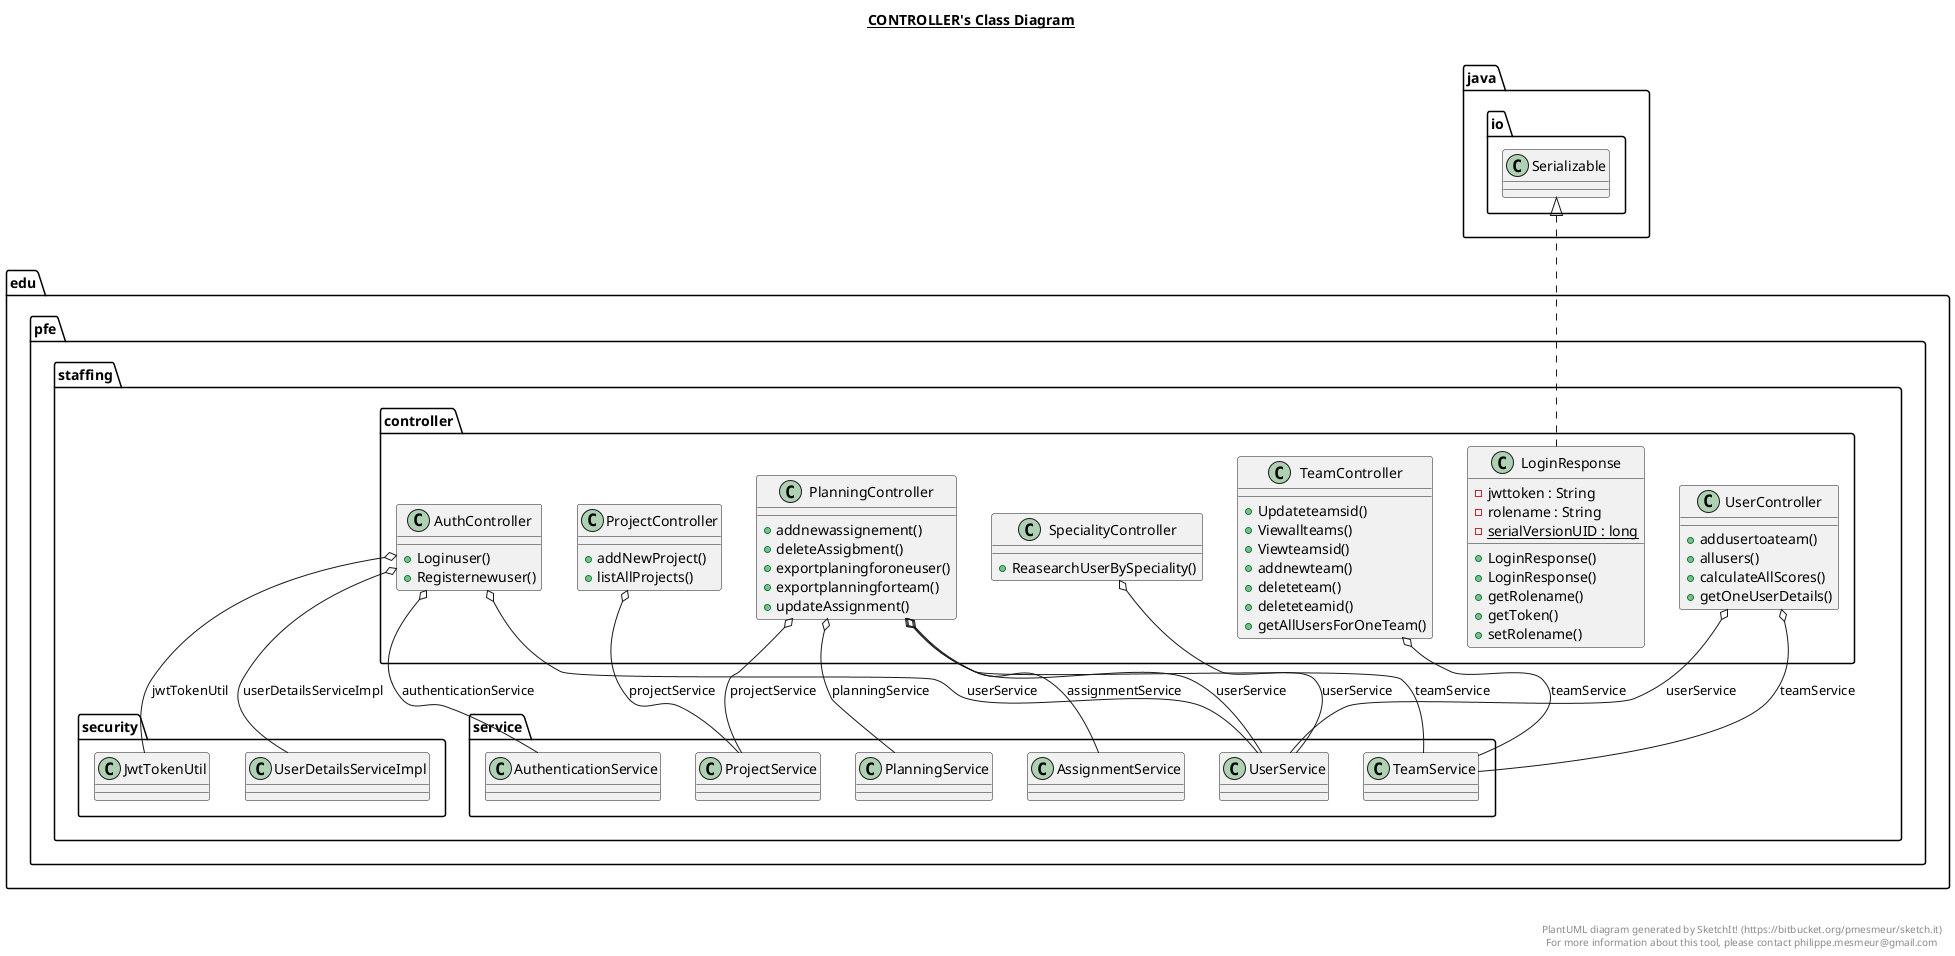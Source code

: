 @startuml

title __CONTROLLER's Class Diagram__\n

  namespace edu.pfe.staffing {
    namespace controller {
      class edu.pfe.staffing.controller.AuthController {
          + Loginuser()
          + Registernewuser()
      }
    }
  }
  

  namespace edu.pfe.staffing {
    namespace controller {
      class edu.pfe.staffing.controller.LoginResponse {
          - jwttoken : String
          - rolename : String
          {static} - serialVersionUID : long
          + LoginResponse()
          + LoginResponse()
          + getRolename()
          + getToken()
          + setRolename()
      }
    }
  }
  

  namespace edu.pfe.staffing {
    namespace controller {
      class edu.pfe.staffing.controller.PlanningController {
          + addnewassignement()
          + deleteAssigbment()
          + exportplaningforoneuser()
          + exportplanningforteam()
          + updateAssignment()
      }
    }
  }
  

  namespace edu.pfe.staffing {
    namespace controller {
      class edu.pfe.staffing.controller.ProjectController {
          + addNewProject()
          + listAllProjects()
      }
    }
  }
  

  namespace edu.pfe.staffing {
    namespace controller {
      class edu.pfe.staffing.controller.SpecialityController {
          + ReasearchUserBySpeciality()
      }
    }
  }
  

  namespace edu.pfe.staffing {
    namespace controller {
      class edu.pfe.staffing.controller.TeamController {
          + Updateteamsid()
          + Viewallteams()
          + Viewteamsid()
          + addnewteam()
          + deleteteam()
          + deleteteamid()
          + getAllUsersForOneTeam()
      }
    }
  }
  

  namespace edu.pfe.staffing {
    namespace controller {
      class edu.pfe.staffing.controller.UserController {
          + addusertoateam()
          + allusers()
          + calculateAllScores()
          + getOneUserDetails()
      }
    }
  }
  

  edu.pfe.staffing.controller.AuthController o-- edu.pfe.staffing.service.AuthenticationService : authenticationService
  edu.pfe.staffing.controller.AuthController o-- edu.pfe.staffing.security.JwtTokenUtil : jwtTokenUtil
  edu.pfe.staffing.controller.AuthController o-- edu.pfe.staffing.security.UserDetailsServiceImpl : userDetailsServiceImpl
  edu.pfe.staffing.controller.AuthController o-- edu.pfe.staffing.service.UserService : userService
  edu.pfe.staffing.controller.LoginResponse .up.|> java.io.Serializable
  edu.pfe.staffing.controller.PlanningController o-- edu.pfe.staffing.service.AssignmentService : assignmentService
  edu.pfe.staffing.controller.PlanningController o-- edu.pfe.staffing.service.PlanningService : planningService
  edu.pfe.staffing.controller.PlanningController o-- edu.pfe.staffing.service.ProjectService : projectService
  edu.pfe.staffing.controller.PlanningController o-- edu.pfe.staffing.service.TeamService : teamService
  edu.pfe.staffing.controller.PlanningController o-- edu.pfe.staffing.service.UserService : userService
  edu.pfe.staffing.controller.ProjectController o-- edu.pfe.staffing.service.ProjectService : projectService
  edu.pfe.staffing.controller.SpecialityController o-- edu.pfe.staffing.service.UserService : userService
  edu.pfe.staffing.controller.TeamController o-- edu.pfe.staffing.service.TeamService : teamService
  edu.pfe.staffing.controller.UserController o-- edu.pfe.staffing.service.TeamService : teamService
  edu.pfe.staffing.controller.UserController o-- edu.pfe.staffing.service.UserService : userService


right footer


PlantUML diagram generated by SketchIt! (https://bitbucket.org/pmesmeur/sketch.it)
For more information about this tool, please contact philippe.mesmeur@gmail.com
endfooter

@enduml
